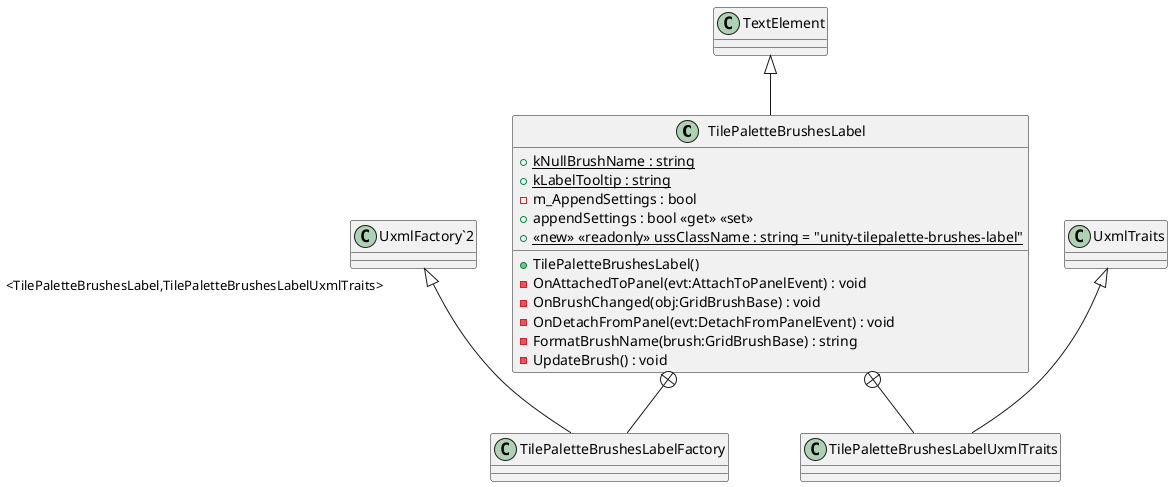 @startuml
class TilePaletteBrushesLabel {
    + {static} kNullBrushName : string
    + {static} kLabelTooltip : string
    - m_AppendSettings : bool
    + appendSettings : bool <<get>> <<set>>
    + <<new>> {static} <<readonly>> ussClassName : string = "unity-tilepalette-brushes-label"
    + TilePaletteBrushesLabel()
    - OnAttachedToPanel(evt:AttachToPanelEvent) : void
    - OnBrushChanged(obj:GridBrushBase) : void
    - OnDetachFromPanel(evt:DetachFromPanelEvent) : void
    - FormatBrushName(brush:GridBrushBase) : string
    - UpdateBrush() : void
}
class TilePaletteBrushesLabelFactory {
}
class TilePaletteBrushesLabelUxmlTraits {
}
TextElement <|-- TilePaletteBrushesLabel
TilePaletteBrushesLabel +-- TilePaletteBrushesLabelFactory
"UxmlFactory`2" "<TilePaletteBrushesLabel,TilePaletteBrushesLabelUxmlTraits>" <|-- TilePaletteBrushesLabelFactory
TilePaletteBrushesLabel +-- TilePaletteBrushesLabelUxmlTraits
UxmlTraits <|-- TilePaletteBrushesLabelUxmlTraits
@enduml
